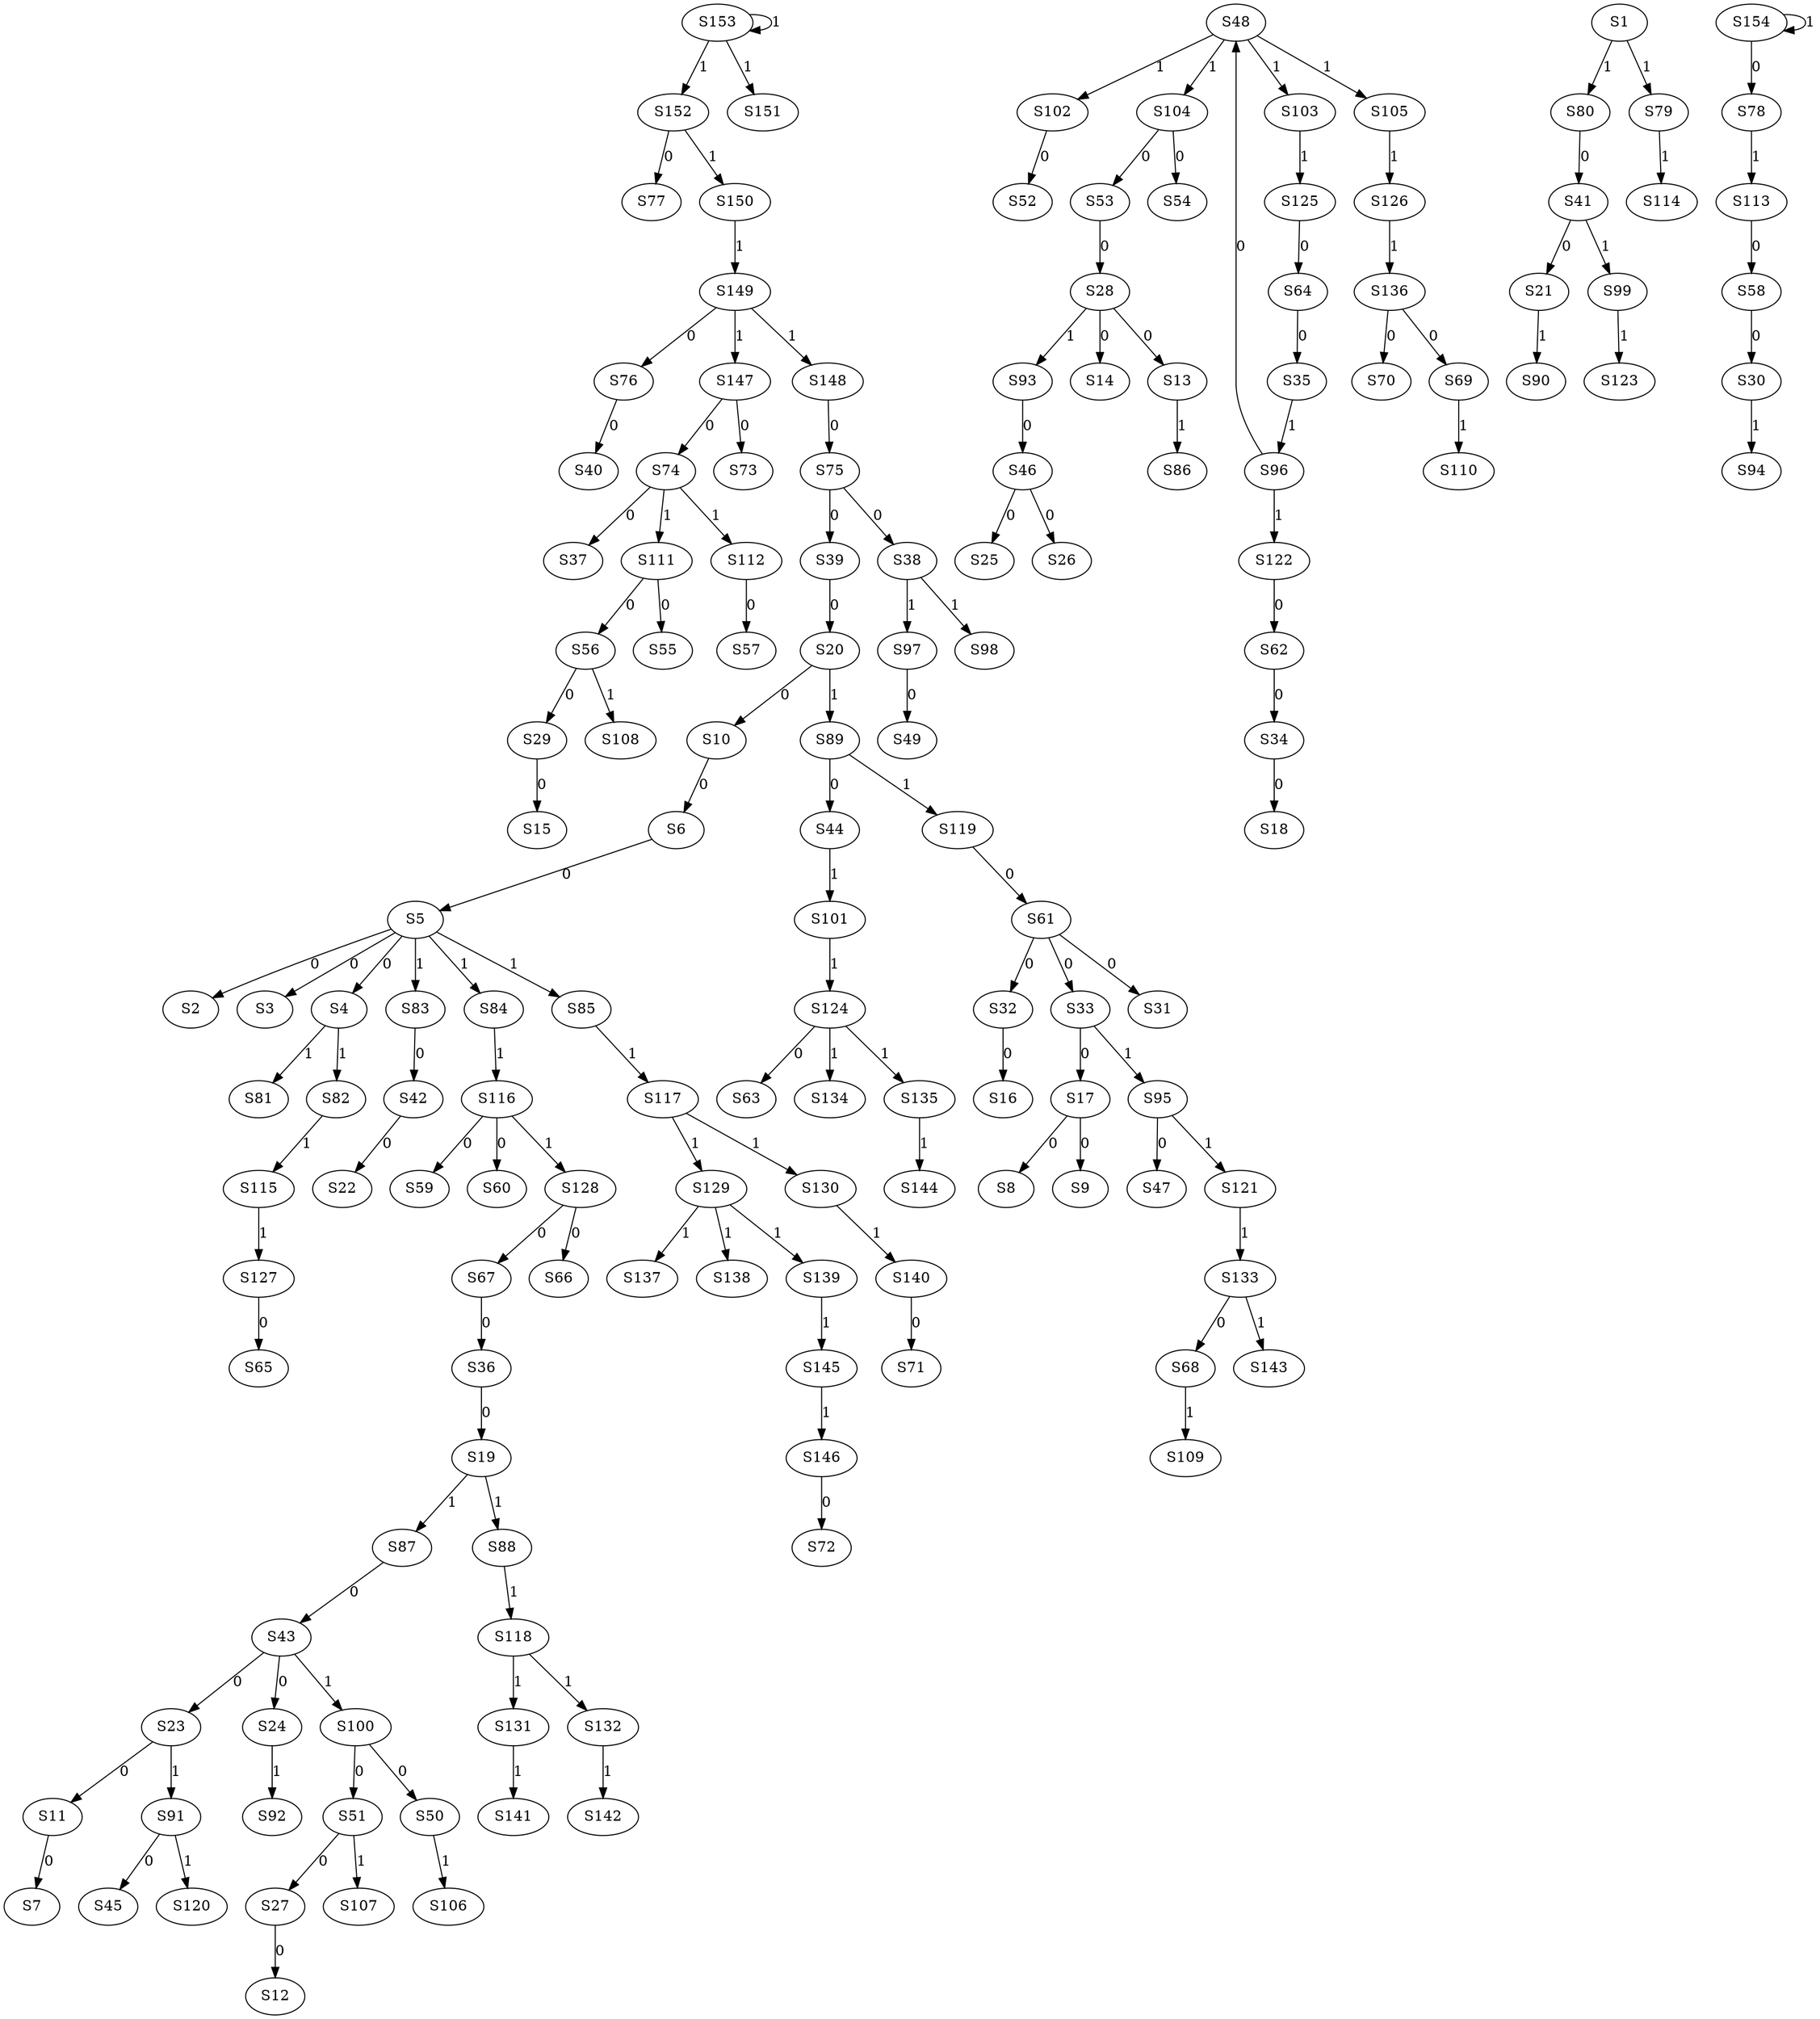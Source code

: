 strict digraph {
	S5 -> S2 [ label = 0 ];
	S5 -> S3 [ label = 0 ];
	S5 -> S4 [ label = 0 ];
	S6 -> S5 [ label = 0 ];
	S10 -> S6 [ label = 0 ];
	S11 -> S7 [ label = 0 ];
	S17 -> S8 [ label = 0 ];
	S17 -> S9 [ label = 0 ];
	S20 -> S10 [ label = 0 ];
	S23 -> S11 [ label = 0 ];
	S27 -> S12 [ label = 0 ];
	S28 -> S13 [ label = 0 ];
	S28 -> S14 [ label = 0 ];
	S29 -> S15 [ label = 0 ];
	S32 -> S16 [ label = 0 ];
	S33 -> S17 [ label = 0 ];
	S34 -> S18 [ label = 0 ];
	S36 -> S19 [ label = 0 ];
	S39 -> S20 [ label = 0 ];
	S41 -> S21 [ label = 0 ];
	S42 -> S22 [ label = 0 ];
	S43 -> S23 [ label = 0 ];
	S43 -> S24 [ label = 0 ];
	S46 -> S25 [ label = 0 ];
	S46 -> S26 [ label = 0 ];
	S51 -> S27 [ label = 0 ];
	S53 -> S28 [ label = 0 ];
	S56 -> S29 [ label = 0 ];
	S58 -> S30 [ label = 0 ];
	S61 -> S31 [ label = 0 ];
	S61 -> S32 [ label = 0 ];
	S61 -> S33 [ label = 0 ];
	S62 -> S34 [ label = 0 ];
	S64 -> S35 [ label = 0 ];
	S67 -> S36 [ label = 0 ];
	S74 -> S37 [ label = 0 ];
	S75 -> S38 [ label = 0 ];
	S75 -> S39 [ label = 0 ];
	S76 -> S40 [ label = 0 ];
	S80 -> S41 [ label = 0 ];
	S83 -> S42 [ label = 0 ];
	S87 -> S43 [ label = 0 ];
	S89 -> S44 [ label = 0 ];
	S91 -> S45 [ label = 0 ];
	S93 -> S46 [ label = 0 ];
	S95 -> S47 [ label = 0 ];
	S96 -> S48 [ label = 0 ];
	S97 -> S49 [ label = 0 ];
	S100 -> S50 [ label = 0 ];
	S100 -> S51 [ label = 0 ];
	S102 -> S52 [ label = 0 ];
	S104 -> S53 [ label = 0 ];
	S104 -> S54 [ label = 0 ];
	S111 -> S55 [ label = 0 ];
	S111 -> S56 [ label = 0 ];
	S112 -> S57 [ label = 0 ];
	S113 -> S58 [ label = 0 ];
	S116 -> S59 [ label = 0 ];
	S116 -> S60 [ label = 0 ];
	S119 -> S61 [ label = 0 ];
	S122 -> S62 [ label = 0 ];
	S124 -> S63 [ label = 0 ];
	S125 -> S64 [ label = 0 ];
	S127 -> S65 [ label = 0 ];
	S128 -> S66 [ label = 0 ];
	S128 -> S67 [ label = 0 ];
	S133 -> S68 [ label = 0 ];
	S136 -> S69 [ label = 0 ];
	S136 -> S70 [ label = 0 ];
	S140 -> S71 [ label = 0 ];
	S146 -> S72 [ label = 0 ];
	S147 -> S73 [ label = 0 ];
	S147 -> S74 [ label = 0 ];
	S148 -> S75 [ label = 0 ];
	S149 -> S76 [ label = 0 ];
	S152 -> S77 [ label = 0 ];
	S154 -> S78 [ label = 0 ];
	S1 -> S79 [ label = 1 ];
	S1 -> S80 [ label = 1 ];
	S4 -> S81 [ label = 1 ];
	S4 -> S82 [ label = 1 ];
	S5 -> S83 [ label = 1 ];
	S5 -> S84 [ label = 1 ];
	S5 -> S85 [ label = 1 ];
	S13 -> S86 [ label = 1 ];
	S19 -> S87 [ label = 1 ];
	S19 -> S88 [ label = 1 ];
	S20 -> S89 [ label = 1 ];
	S21 -> S90 [ label = 1 ];
	S23 -> S91 [ label = 1 ];
	S24 -> S92 [ label = 1 ];
	S28 -> S93 [ label = 1 ];
	S30 -> S94 [ label = 1 ];
	S33 -> S95 [ label = 1 ];
	S35 -> S96 [ label = 1 ];
	S38 -> S97 [ label = 1 ];
	S38 -> S98 [ label = 1 ];
	S41 -> S99 [ label = 1 ];
	S43 -> S100 [ label = 1 ];
	S44 -> S101 [ label = 1 ];
	S48 -> S102 [ label = 1 ];
	S48 -> S103 [ label = 1 ];
	S48 -> S104 [ label = 1 ];
	S48 -> S105 [ label = 1 ];
	S50 -> S106 [ label = 1 ];
	S51 -> S107 [ label = 1 ];
	S56 -> S108 [ label = 1 ];
	S68 -> S109 [ label = 1 ];
	S69 -> S110 [ label = 1 ];
	S74 -> S111 [ label = 1 ];
	S74 -> S112 [ label = 1 ];
	S78 -> S113 [ label = 1 ];
	S79 -> S114 [ label = 1 ];
	S82 -> S115 [ label = 1 ];
	S84 -> S116 [ label = 1 ];
	S85 -> S117 [ label = 1 ];
	S88 -> S118 [ label = 1 ];
	S89 -> S119 [ label = 1 ];
	S91 -> S120 [ label = 1 ];
	S95 -> S121 [ label = 1 ];
	S96 -> S122 [ label = 1 ];
	S99 -> S123 [ label = 1 ];
	S101 -> S124 [ label = 1 ];
	S103 -> S125 [ label = 1 ];
	S105 -> S126 [ label = 1 ];
	S115 -> S127 [ label = 1 ];
	S116 -> S128 [ label = 1 ];
	S117 -> S129 [ label = 1 ];
	S117 -> S130 [ label = 1 ];
	S118 -> S131 [ label = 1 ];
	S118 -> S132 [ label = 1 ];
	S121 -> S133 [ label = 1 ];
	S124 -> S134 [ label = 1 ];
	S124 -> S135 [ label = 1 ];
	S126 -> S136 [ label = 1 ];
	S129 -> S137 [ label = 1 ];
	S129 -> S138 [ label = 1 ];
	S129 -> S139 [ label = 1 ];
	S130 -> S140 [ label = 1 ];
	S131 -> S141 [ label = 1 ];
	S132 -> S142 [ label = 1 ];
	S133 -> S143 [ label = 1 ];
	S135 -> S144 [ label = 1 ];
	S139 -> S145 [ label = 1 ];
	S145 -> S146 [ label = 1 ];
	S149 -> S147 [ label = 1 ];
	S149 -> S148 [ label = 1 ];
	S150 -> S149 [ label = 1 ];
	S152 -> S150 [ label = 1 ];
	S153 -> S151 [ label = 1 ];
	S153 -> S152 [ label = 1 ];
	S153 -> S153 [ label = 1 ];
	S154 -> S154 [ label = 1 ];
}